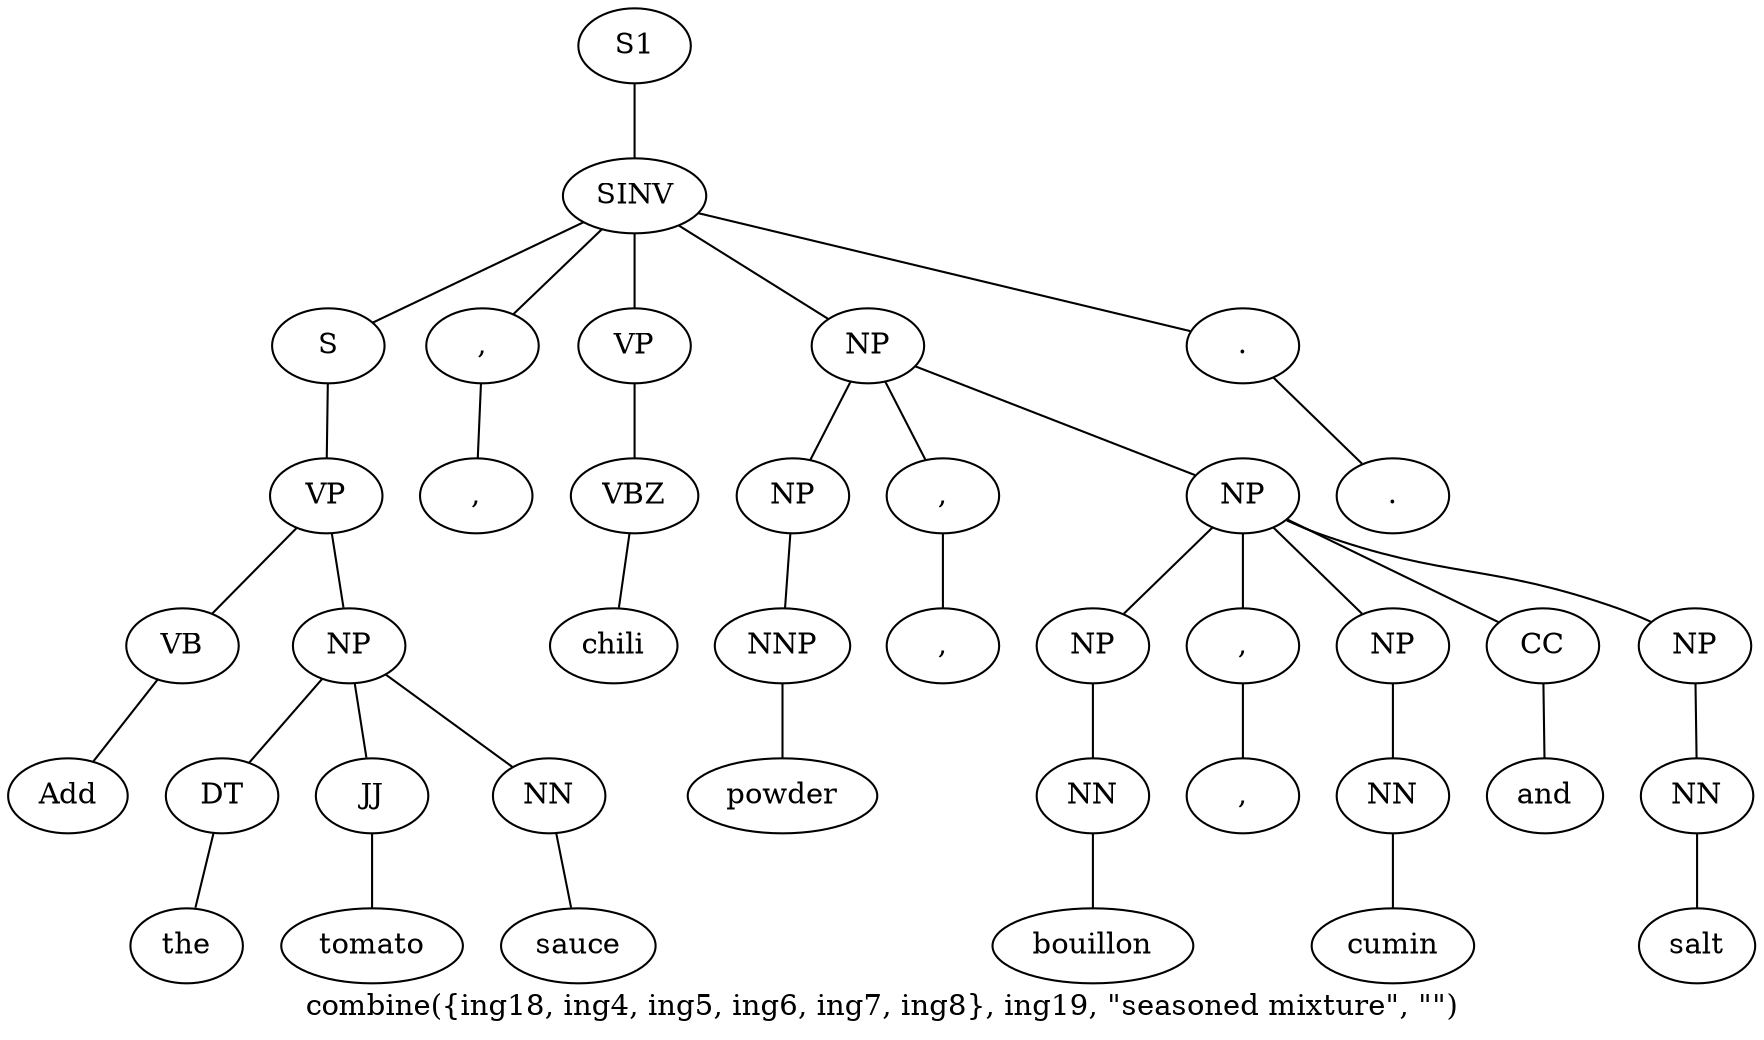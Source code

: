 graph SyntaxGraph {
	label = "combine({ing18, ing4, ing5, ing6, ing7, ing8}, ing19, \"seasoned mixture\", \"\")";
	Node0 [label="S1"];
	Node1 [label="SINV"];
	Node2 [label="S"];
	Node3 [label="VP"];
	Node4 [label="VB"];
	Node5 [label="Add"];
	Node6 [label="NP"];
	Node7 [label="DT"];
	Node8 [label="the"];
	Node9 [label="JJ"];
	Node10 [label="tomato"];
	Node11 [label="NN"];
	Node12 [label="sauce"];
	Node13 [label=","];
	Node14 [label=","];
	Node15 [label="VP"];
	Node16 [label="VBZ"];
	Node17 [label="chili"];
	Node18 [label="NP"];
	Node19 [label="NP"];
	Node20 [label="NNP"];
	Node21 [label="powder"];
	Node22 [label=","];
	Node23 [label=","];
	Node24 [label="NP"];
	Node25 [label="NP"];
	Node26 [label="NN"];
	Node27 [label="bouillon"];
	Node28 [label=","];
	Node29 [label=","];
	Node30 [label="NP"];
	Node31 [label="NN"];
	Node32 [label="cumin"];
	Node33 [label="CC"];
	Node34 [label="and"];
	Node35 [label="NP"];
	Node36 [label="NN"];
	Node37 [label="salt"];
	Node38 [label="."];
	Node39 [label="."];

	Node0 -- Node1;
	Node1 -- Node2;
	Node1 -- Node13;
	Node1 -- Node15;
	Node1 -- Node18;
	Node1 -- Node38;
	Node2 -- Node3;
	Node3 -- Node4;
	Node3 -- Node6;
	Node4 -- Node5;
	Node6 -- Node7;
	Node6 -- Node9;
	Node6 -- Node11;
	Node7 -- Node8;
	Node9 -- Node10;
	Node11 -- Node12;
	Node13 -- Node14;
	Node15 -- Node16;
	Node16 -- Node17;
	Node18 -- Node19;
	Node18 -- Node22;
	Node18 -- Node24;
	Node19 -- Node20;
	Node20 -- Node21;
	Node22 -- Node23;
	Node24 -- Node25;
	Node24 -- Node28;
	Node24 -- Node30;
	Node24 -- Node33;
	Node24 -- Node35;
	Node25 -- Node26;
	Node26 -- Node27;
	Node28 -- Node29;
	Node30 -- Node31;
	Node31 -- Node32;
	Node33 -- Node34;
	Node35 -- Node36;
	Node36 -- Node37;
	Node38 -- Node39;
}